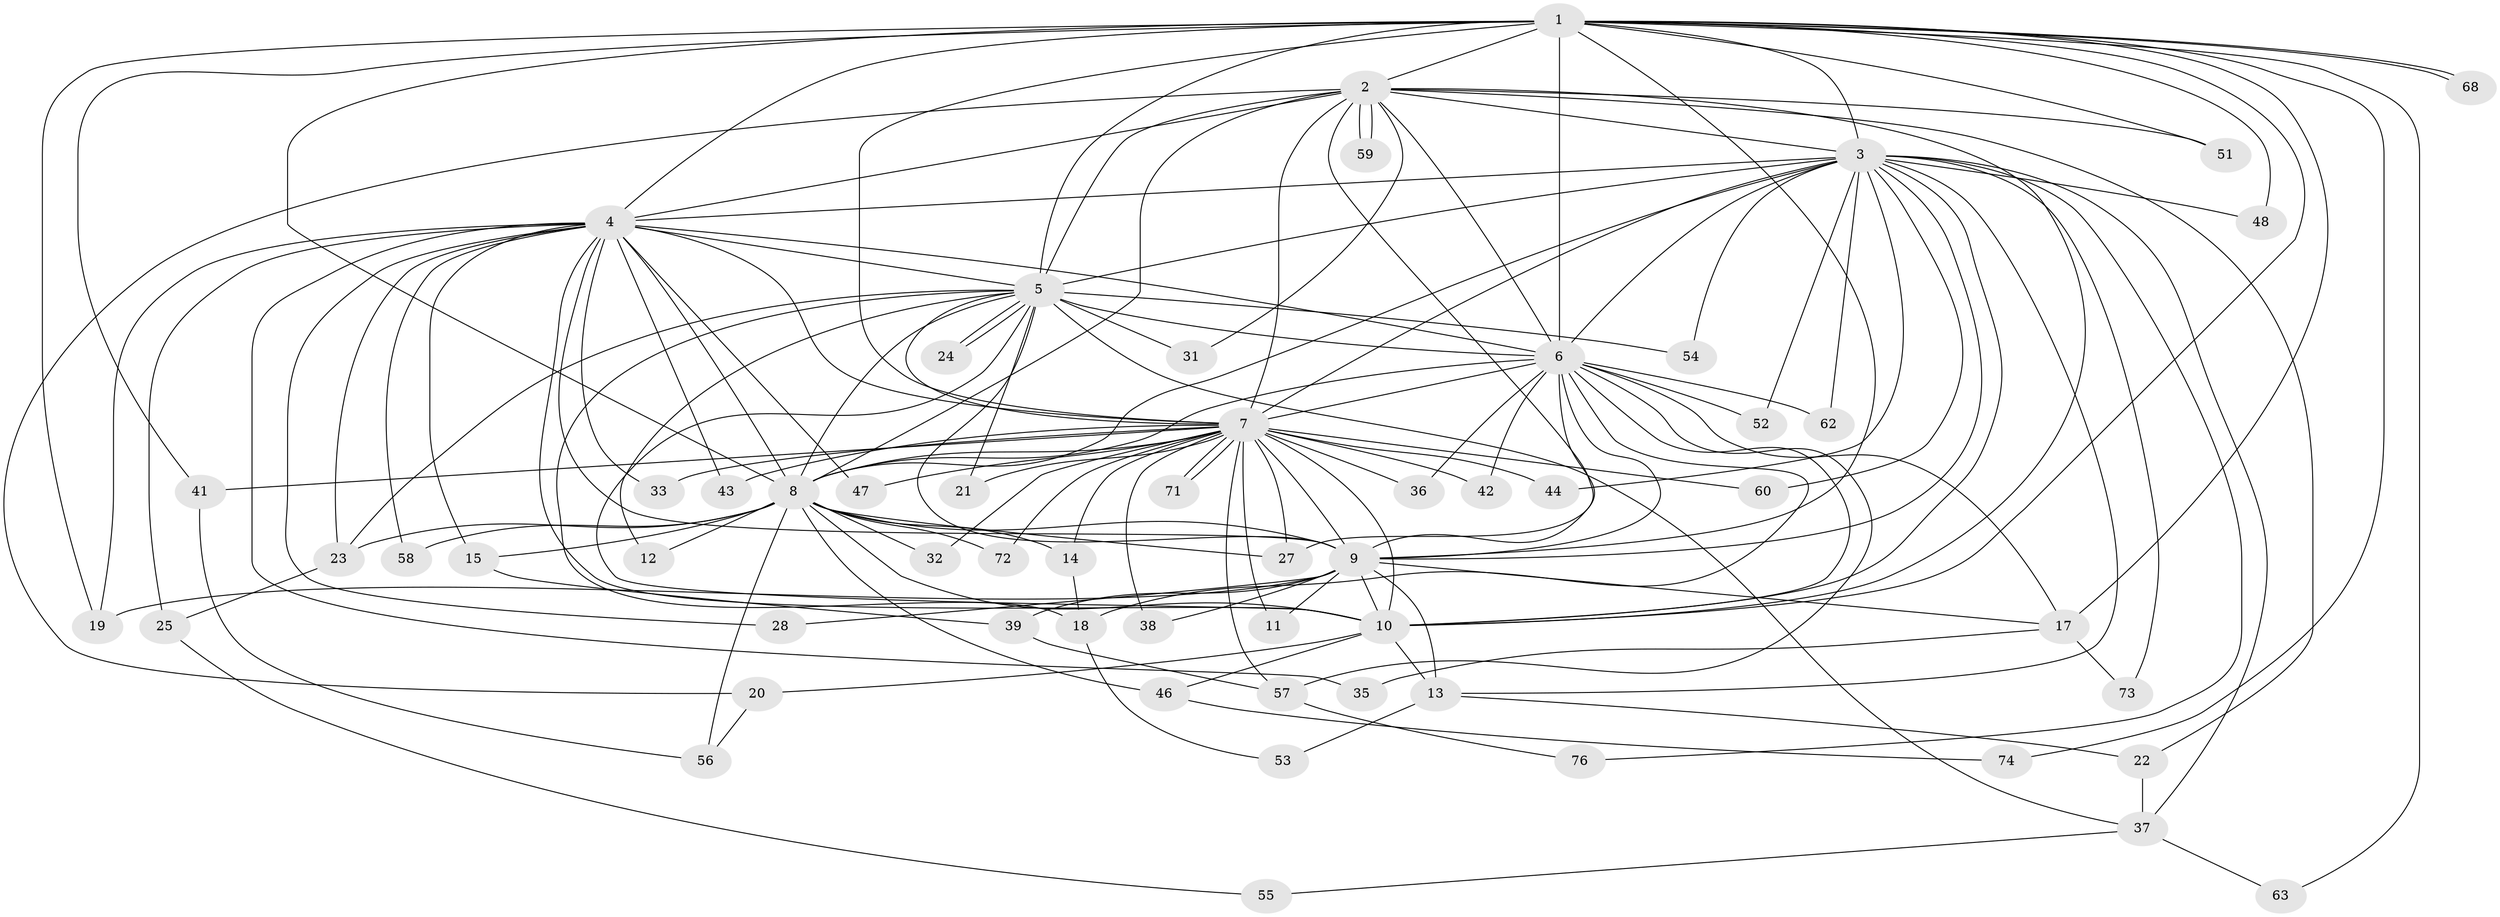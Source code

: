 // original degree distribution, {21: 0.025, 17: 0.0125, 20: 0.0375, 16: 0.0125, 30: 0.0125, 19: 0.0125, 12: 0.0125, 2: 0.6, 5: 0.05, 3: 0.175, 4: 0.05}
// Generated by graph-tools (version 1.1) at 2025/11/02/27/25 16:11:01]
// undirected, 59 vertices, 152 edges
graph export_dot {
graph [start="1"]
  node [color=gray90,style=filled];
  1 [super="+29"];
  2 [super="+66"];
  3 [super="+77"];
  4 [super="+40"];
  5 [super="+34"];
  6 [super="+26"];
  7 [super="+30"];
  8 [super="+49"];
  9 [super="+69"];
  10 [super="+16"];
  11;
  12;
  13 [super="+79"];
  14;
  15;
  17 [super="+45"];
  18 [super="+78"];
  19 [super="+50"];
  20;
  21;
  22;
  23 [super="+61"];
  24;
  25;
  27 [super="+80"];
  28;
  31;
  32;
  33;
  35;
  36;
  37 [super="+75"];
  38 [super="+64"];
  39 [super="+67"];
  41;
  42;
  43;
  44;
  46 [super="+70"];
  47;
  48;
  51;
  52;
  53;
  54;
  55;
  56 [super="+65"];
  57;
  58;
  59;
  60;
  62;
  63;
  68;
  71;
  72;
  73;
  74;
  76;
  1 -- 2;
  1 -- 3;
  1 -- 4 [weight=2];
  1 -- 5 [weight=2];
  1 -- 6 [weight=2];
  1 -- 7;
  1 -- 8;
  1 -- 9;
  1 -- 10;
  1 -- 17;
  1 -- 19;
  1 -- 41;
  1 -- 48;
  1 -- 51;
  1 -- 63;
  1 -- 68;
  1 -- 68;
  1 -- 74;
  2 -- 3;
  2 -- 4;
  2 -- 5;
  2 -- 6;
  2 -- 7;
  2 -- 8 [weight=3];
  2 -- 9;
  2 -- 10;
  2 -- 20;
  2 -- 22;
  2 -- 31;
  2 -- 51;
  2 -- 59;
  2 -- 59;
  3 -- 4;
  3 -- 5 [weight=2];
  3 -- 6;
  3 -- 7;
  3 -- 8;
  3 -- 9;
  3 -- 10;
  3 -- 44;
  3 -- 48;
  3 -- 52;
  3 -- 54;
  3 -- 60;
  3 -- 62;
  3 -- 73;
  3 -- 76;
  3 -- 37;
  3 -- 13;
  4 -- 5;
  4 -- 6 [weight=2];
  4 -- 7;
  4 -- 8;
  4 -- 9;
  4 -- 10;
  4 -- 15;
  4 -- 25;
  4 -- 28;
  4 -- 33;
  4 -- 35;
  4 -- 43;
  4 -- 47;
  4 -- 58;
  4 -- 19;
  4 -- 23;
  5 -- 6;
  5 -- 7;
  5 -- 8;
  5 -- 9;
  5 -- 10;
  5 -- 12;
  5 -- 18;
  5 -- 21;
  5 -- 23;
  5 -- 24;
  5 -- 24;
  5 -- 31;
  5 -- 37;
  5 -- 54;
  6 -- 7;
  6 -- 8;
  6 -- 9;
  6 -- 10;
  6 -- 17;
  6 -- 27;
  6 -- 36;
  6 -- 52;
  6 -- 57;
  6 -- 62;
  6 -- 18;
  6 -- 42;
  7 -- 8;
  7 -- 9;
  7 -- 10 [weight=2];
  7 -- 11;
  7 -- 14;
  7 -- 21;
  7 -- 27;
  7 -- 32;
  7 -- 33;
  7 -- 36;
  7 -- 38;
  7 -- 41;
  7 -- 42;
  7 -- 43;
  7 -- 44;
  7 -- 47;
  7 -- 57;
  7 -- 60;
  7 -- 71;
  7 -- 71;
  7 -- 72;
  8 -- 9;
  8 -- 10;
  8 -- 12;
  8 -- 14;
  8 -- 15;
  8 -- 23;
  8 -- 32;
  8 -- 46 [weight=2];
  8 -- 58;
  8 -- 72;
  8 -- 27;
  8 -- 56;
  9 -- 10;
  9 -- 11;
  9 -- 13;
  9 -- 19;
  9 -- 28;
  9 -- 38 [weight=2];
  9 -- 39;
  9 -- 17;
  10 -- 13;
  10 -- 46;
  10 -- 20;
  13 -- 22;
  13 -- 53;
  14 -- 18;
  15 -- 39;
  17 -- 35;
  17 -- 73;
  18 -- 53;
  20 -- 56;
  22 -- 37;
  23 -- 25;
  25 -- 55;
  37 -- 55;
  37 -- 63;
  39 -- 57;
  41 -- 56;
  46 -- 74;
  57 -- 76;
}
